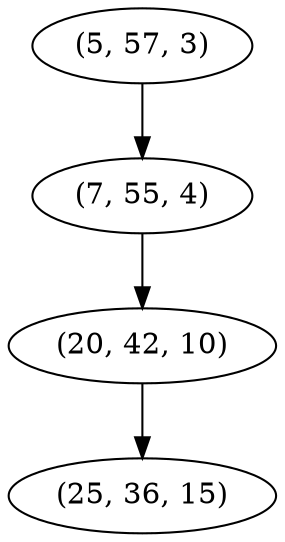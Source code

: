 digraph tree {
    "(5, 57, 3)";
    "(7, 55, 4)";
    "(20, 42, 10)";
    "(25, 36, 15)";
    "(5, 57, 3)" -> "(7, 55, 4)";
    "(7, 55, 4)" -> "(20, 42, 10)";
    "(20, 42, 10)" -> "(25, 36, 15)";
}
